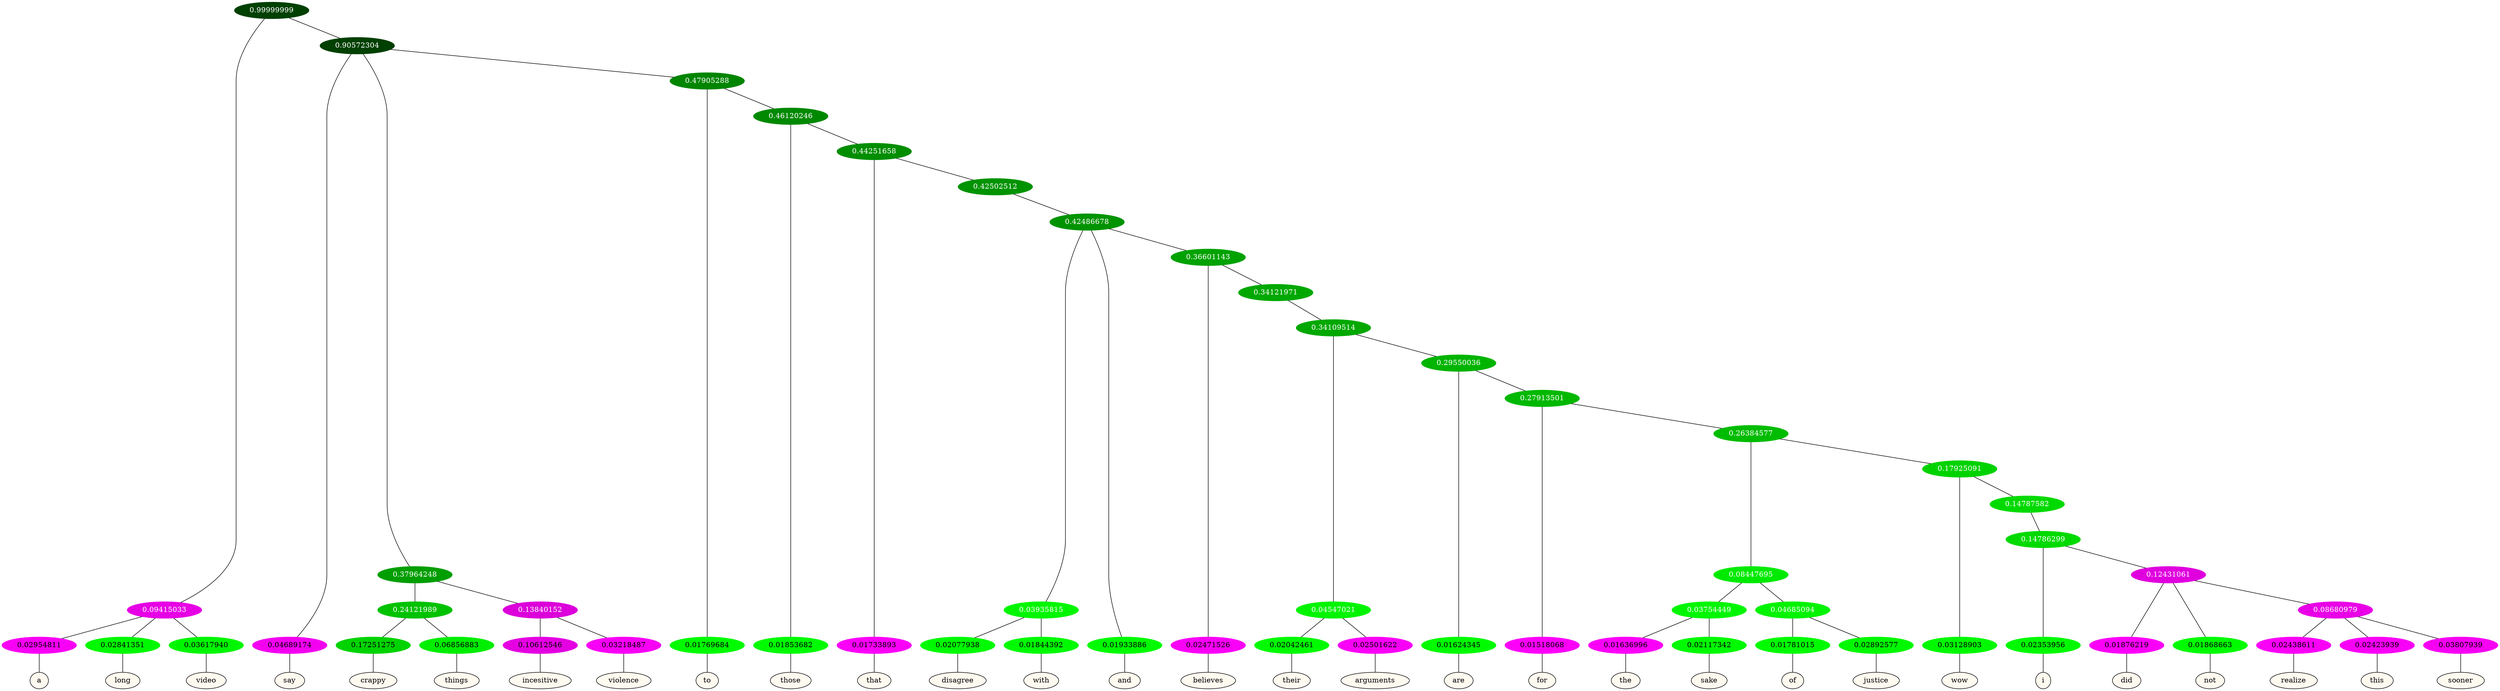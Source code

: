 graph {
	node [format=png height=0.15 nodesep=0.001 ordering=out overlap=prism overlap_scaling=0.01 ranksep=0.001 ratio=0.2 style=filled width=0.15]
	{
		rank=same
		a_w_3 [label=a color=black fillcolor=floralwhite style="filled,solid"]
		a_w_4 [label=long color=black fillcolor=floralwhite style="filled,solid"]
		a_w_5 [label=video color=black fillcolor=floralwhite style="filled,solid"]
		a_w_6 [label=say color=black fillcolor=floralwhite style="filled,solid"]
		a_w_13 [label=crappy color=black fillcolor=floralwhite style="filled,solid"]
		a_w_14 [label=things color=black fillcolor=floralwhite style="filled,solid"]
		a_w_15 [label=incesitive color=black fillcolor=floralwhite style="filled,solid"]
		a_w_16 [label=violence color=black fillcolor=floralwhite style="filled,solid"]
		a_w_11 [label=to color=black fillcolor=floralwhite style="filled,solid"]
		a_w_17 [label=those color=black fillcolor=floralwhite style="filled,solid"]
		a_w_19 [label=that color=black fillcolor=floralwhite style="filled,solid"]
		a_w_25 [label=disagree color=black fillcolor=floralwhite style="filled,solid"]
		a_w_26 [label=with color=black fillcolor=floralwhite style="filled,solid"]
		a_w_23 [label=and color=black fillcolor=floralwhite style="filled,solid"]
		a_w_27 [label=believes color=black fillcolor=floralwhite style="filled,solid"]
		a_w_32 [label=their color=black fillcolor=floralwhite style="filled,solid"]
		a_w_33 [label=arguments color=black fillcolor=floralwhite style="filled,solid"]
		a_w_34 [label=are color=black fillcolor=floralwhite style="filled,solid"]
		a_w_36 [label=for color=black fillcolor=floralwhite style="filled,solid"]
		a_w_44 [label=the color=black fillcolor=floralwhite style="filled,solid"]
		a_w_45 [label=sake color=black fillcolor=floralwhite style="filled,solid"]
		a_w_46 [label=of color=black fillcolor=floralwhite style="filled,solid"]
		a_w_47 [label=justice color=black fillcolor=floralwhite style="filled,solid"]
		a_w_42 [label=wow color=black fillcolor=floralwhite style="filled,solid"]
		a_w_49 [label=i color=black fillcolor=floralwhite style="filled,solid"]
		a_w_51 [label=did color=black fillcolor=floralwhite style="filled,solid"]
		a_w_52 [label=not color=black fillcolor=floralwhite style="filled,solid"]
		a_w_54 [label=realize color=black fillcolor=floralwhite style="filled,solid"]
		a_w_55 [label=this color=black fillcolor=floralwhite style="filled,solid"]
		a_w_56 [label=sooner color=black fillcolor=floralwhite style="filled,solid"]
	}
	a_n_3 -- a_w_3
	a_n_4 -- a_w_4
	a_n_5 -- a_w_5
	a_n_6 -- a_w_6
	a_n_13 -- a_w_13
	a_n_14 -- a_w_14
	a_n_15 -- a_w_15
	a_n_16 -- a_w_16
	a_n_11 -- a_w_11
	a_n_17 -- a_w_17
	a_n_19 -- a_w_19
	a_n_25 -- a_w_25
	a_n_26 -- a_w_26
	a_n_23 -- a_w_23
	a_n_27 -- a_w_27
	a_n_32 -- a_w_32
	a_n_33 -- a_w_33
	a_n_34 -- a_w_34
	a_n_36 -- a_w_36
	a_n_44 -- a_w_44
	a_n_45 -- a_w_45
	a_n_46 -- a_w_46
	a_n_47 -- a_w_47
	a_n_42 -- a_w_42
	a_n_49 -- a_w_49
	a_n_51 -- a_w_51
	a_n_52 -- a_w_52
	a_n_54 -- a_w_54
	a_n_55 -- a_w_55
	a_n_56 -- a_w_56
	{
		rank=same
		a_n_3 [label=0.02954811 color="0.835 1.000 0.970" fontcolor=black]
		a_n_4 [label=0.02841351 color="0.334 1.000 0.972" fontcolor=black]
		a_n_5 [label=0.03617940 color="0.334 1.000 0.964" fontcolor=black]
		a_n_6 [label=0.04689174 color="0.835 1.000 0.953" fontcolor=black]
		a_n_13 [label=0.17251275 color="0.334 1.000 0.827" fontcolor=black]
		a_n_14 [label=0.06856883 color="0.334 1.000 0.931" fontcolor=black]
		a_n_15 [label=0.10612546 color="0.835 1.000 0.894" fontcolor=black]
		a_n_16 [label=0.03218487 color="0.835 1.000 0.968" fontcolor=black]
		a_n_11 [label=0.01769684 color="0.334 1.000 0.982" fontcolor=black]
		a_n_17 [label=0.01853682 color="0.334 1.000 0.981" fontcolor=black]
		a_n_19 [label=0.01733893 color="0.835 1.000 0.983" fontcolor=black]
		a_n_25 [label=0.02077938 color="0.334 1.000 0.979" fontcolor=black]
		a_n_26 [label=0.01844392 color="0.334 1.000 0.982" fontcolor=black]
		a_n_23 [label=0.01933886 color="0.334 1.000 0.981" fontcolor=black]
		a_n_27 [label=0.02471526 color="0.835 1.000 0.975" fontcolor=black]
		a_n_32 [label=0.02042461 color="0.334 1.000 0.980" fontcolor=black]
		a_n_33 [label=0.02501622 color="0.835 1.000 0.975" fontcolor=black]
		a_n_34 [label=0.01624345 color="0.334 1.000 0.984" fontcolor=black]
		a_n_36 [label=0.01518068 color="0.835 1.000 0.985" fontcolor=black]
		a_n_44 [label=0.01636996 color="0.835 1.000 0.984" fontcolor=black]
		a_n_45 [label=0.02117342 color="0.334 1.000 0.979" fontcolor=black]
		a_n_46 [label=0.01781015 color="0.334 1.000 0.982" fontcolor=black]
		a_n_47 [label=0.02892577 color="0.334 1.000 0.971" fontcolor=black]
		a_n_42 [label=0.03128903 color="0.334 1.000 0.969" fontcolor=black]
		a_n_49 [label=0.02353956 color="0.334 1.000 0.976" fontcolor=black]
		a_n_51 [label=0.01876219 color="0.835 1.000 0.981" fontcolor=black]
		a_n_52 [label=0.01868663 color="0.334 1.000 0.981" fontcolor=black]
		a_n_54 [label=0.02438611 color="0.835 1.000 0.976" fontcolor=black]
		a_n_55 [label=0.02423939 color="0.835 1.000 0.976" fontcolor=black]
		a_n_56 [label=0.03807939 color="0.835 1.000 0.962" fontcolor=black]
	}
	a_n_0 [label=0.99999999 color="0.334 1.000 0.250" fontcolor=grey99]
	a_n_1 [label=0.09415033 color="0.835 1.000 0.906" fontcolor=grey99]
	a_n_0 -- a_n_1
	a_n_2 [label=0.90572304 color="0.334 1.000 0.250" fontcolor=grey99]
	a_n_0 -- a_n_2
	a_n_1 -- a_n_3
	a_n_1 -- a_n_4
	a_n_1 -- a_n_5
	a_n_2 -- a_n_6
	a_n_7 [label=0.37964248 color="0.334 1.000 0.620" fontcolor=grey99]
	a_n_2 -- a_n_7
	a_n_8 [label=0.47905288 color="0.334 1.000 0.521" fontcolor=grey99]
	a_n_2 -- a_n_8
	a_n_9 [label=0.24121989 color="0.334 1.000 0.759" fontcolor=grey99]
	a_n_7 -- a_n_9
	a_n_10 [label=0.13840152 color="0.835 1.000 0.862" fontcolor=grey99]
	a_n_7 -- a_n_10
	a_n_8 -- a_n_11
	a_n_12 [label=0.46120246 color="0.334 1.000 0.539" fontcolor=grey99]
	a_n_8 -- a_n_12
	a_n_9 -- a_n_13
	a_n_9 -- a_n_14
	a_n_10 -- a_n_15
	a_n_10 -- a_n_16
	a_n_12 -- a_n_17
	a_n_18 [label=0.44251658 color="0.334 1.000 0.557" fontcolor=grey99]
	a_n_12 -- a_n_18
	a_n_18 -- a_n_19
	a_n_20 [label=0.42502512 color="0.334 1.000 0.575" fontcolor=grey99]
	a_n_18 -- a_n_20
	a_n_21 [label=0.42486678 color="0.334 1.000 0.575" fontcolor=grey99]
	a_n_20 -- a_n_21
	a_n_22 [label=0.03935815 color="0.334 1.000 0.961" fontcolor=grey99]
	a_n_21 -- a_n_22
	a_n_21 -- a_n_23
	a_n_24 [label=0.36601143 color="0.334 1.000 0.634" fontcolor=grey99]
	a_n_21 -- a_n_24
	a_n_22 -- a_n_25
	a_n_22 -- a_n_26
	a_n_24 -- a_n_27
	a_n_28 [label=0.34121971 color="0.334 1.000 0.659" fontcolor=grey99]
	a_n_24 -- a_n_28
	a_n_29 [label=0.34109514 color="0.334 1.000 0.659" fontcolor=grey99]
	a_n_28 -- a_n_29
	a_n_30 [label=0.04547021 color="0.334 1.000 0.955" fontcolor=grey99]
	a_n_29 -- a_n_30
	a_n_31 [label=0.29550036 color="0.334 1.000 0.704" fontcolor=grey99]
	a_n_29 -- a_n_31
	a_n_30 -- a_n_32
	a_n_30 -- a_n_33
	a_n_31 -- a_n_34
	a_n_35 [label=0.27913501 color="0.334 1.000 0.721" fontcolor=grey99]
	a_n_31 -- a_n_35
	a_n_35 -- a_n_36
	a_n_37 [label=0.26384577 color="0.334 1.000 0.736" fontcolor=grey99]
	a_n_35 -- a_n_37
	a_n_38 [label=0.08447695 color="0.334 1.000 0.916" fontcolor=grey99]
	a_n_37 -- a_n_38
	a_n_39 [label=0.17925091 color="0.334 1.000 0.821" fontcolor=grey99]
	a_n_37 -- a_n_39
	a_n_40 [label=0.03754449 color="0.334 1.000 0.962" fontcolor=grey99]
	a_n_38 -- a_n_40
	a_n_41 [label=0.04685094 color="0.334 1.000 0.953" fontcolor=grey99]
	a_n_38 -- a_n_41
	a_n_39 -- a_n_42
	a_n_43 [label=0.14787582 color="0.334 1.000 0.852" fontcolor=grey99]
	a_n_39 -- a_n_43
	a_n_40 -- a_n_44
	a_n_40 -- a_n_45
	a_n_41 -- a_n_46
	a_n_41 -- a_n_47
	a_n_48 [label=0.14786299 color="0.334 1.000 0.852" fontcolor=grey99]
	a_n_43 -- a_n_48
	a_n_48 -- a_n_49
	a_n_50 [label=0.12431061 color="0.835 1.000 0.876" fontcolor=grey99]
	a_n_48 -- a_n_50
	a_n_50 -- a_n_51
	a_n_50 -- a_n_52
	a_n_53 [label=0.08680979 color="0.835 1.000 0.913" fontcolor=grey99]
	a_n_50 -- a_n_53
	a_n_53 -- a_n_54
	a_n_53 -- a_n_55
	a_n_53 -- a_n_56
}

